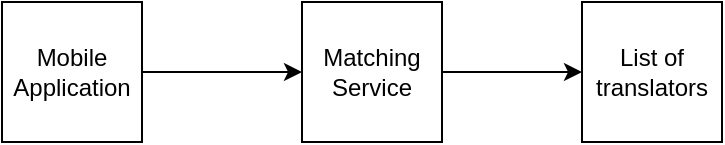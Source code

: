 <mxfile version="14.4.2" type="github">
  <diagram id="Ak50hdWkotct0uwXJMWf" name="Page-1">
    <mxGraphModel dx="1186" dy="750" grid="1" gridSize="10" guides="1" tooltips="1" connect="1" arrows="1" fold="1" page="1" pageScale="1" pageWidth="850" pageHeight="1100" math="0" shadow="0">
      <root>
        <mxCell id="0" />
        <mxCell id="1" parent="0" />
        <mxCell id="EI9gTcuj_P9gO5NUD6j0-1" value="Mobile Application" style="whiteSpace=wrap;html=1;aspect=fixed;" vertex="1" parent="1">
          <mxGeometry x="140" y="250" width="70" height="70" as="geometry" />
        </mxCell>
        <mxCell id="EI9gTcuj_P9gO5NUD6j0-3" value="Matching Service" style="whiteSpace=wrap;html=1;aspect=fixed;" vertex="1" parent="1">
          <mxGeometry x="290" y="250" width="70" height="70" as="geometry" />
        </mxCell>
        <mxCell id="EI9gTcuj_P9gO5NUD6j0-5" value="List of translators" style="whiteSpace=wrap;html=1;aspect=fixed;" vertex="1" parent="1">
          <mxGeometry x="430" y="250" width="70" height="70" as="geometry" />
        </mxCell>
        <mxCell id="EI9gTcuj_P9gO5NUD6j0-6" value="" style="endArrow=classic;html=1;exitX=1;exitY=0.5;exitDx=0;exitDy=0;" edge="1" parent="1" source="EI9gTcuj_P9gO5NUD6j0-1">
          <mxGeometry width="50" height="50" relative="1" as="geometry">
            <mxPoint x="210" y="290" as="sourcePoint" />
            <mxPoint x="290" y="285" as="targetPoint" />
          </mxGeometry>
        </mxCell>
        <mxCell id="EI9gTcuj_P9gO5NUD6j0-7" value="" style="endArrow=classic;html=1;exitX=1;exitY=0.5;exitDx=0;exitDy=0;" edge="1" parent="1" source="EI9gTcuj_P9gO5NUD6j0-3" target="EI9gTcuj_P9gO5NUD6j0-5">
          <mxGeometry width="50" height="50" relative="1" as="geometry">
            <mxPoint x="370" y="310" as="sourcePoint" />
            <mxPoint x="440" y="210" as="targetPoint" />
          </mxGeometry>
        </mxCell>
      </root>
    </mxGraphModel>
  </diagram>
</mxfile>
